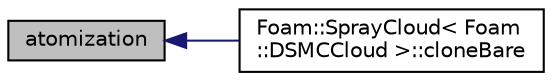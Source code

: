 digraph "atomization"
{
  bgcolor="transparent";
  edge [fontname="Helvetica",fontsize="10",labelfontname="Helvetica",labelfontsize="10"];
  node [fontname="Helvetica",fontsize="10",shape=record];
  rankdir="LR";
  Node1 [label="atomization",height=0.2,width=0.4,color="black", fillcolor="grey75", style="filled", fontcolor="black"];
  Node1 -> Node2 [dir="back",color="midnightblue",fontsize="10",style="solid",fontname="Helvetica"];
  Node2 [label="Foam::SprayCloud\< Foam\l::DSMCCloud \>::cloneBare",height=0.2,width=0.4,color="black",URL="$a02409.html#aea3a1f8b31395de01b43cb27de2d39eb",tooltip="Construct and return bare clone based on (this) with new name. "];
}
